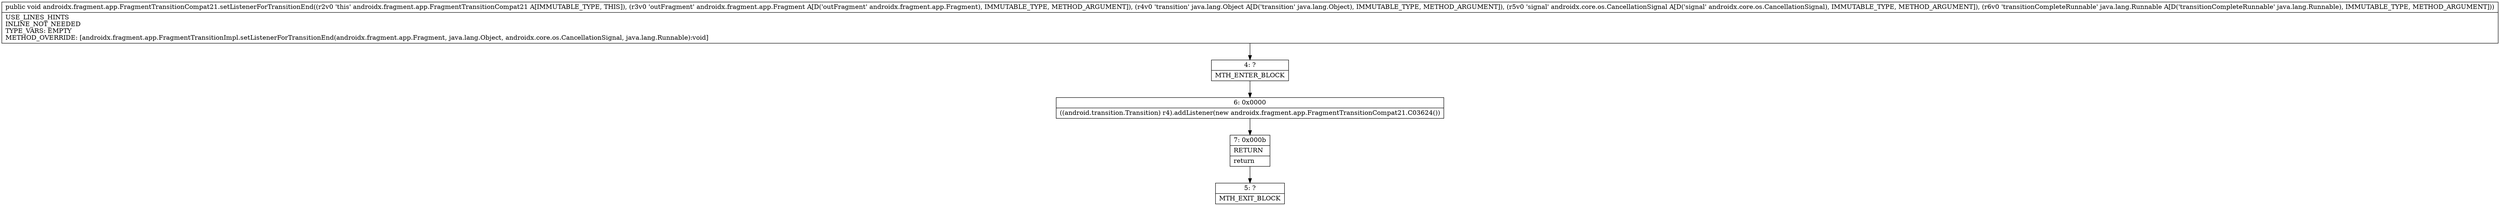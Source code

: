 digraph "CFG forandroidx.fragment.app.FragmentTransitionCompat21.setListenerForTransitionEnd(Landroidx\/fragment\/app\/Fragment;Ljava\/lang\/Object;Landroidx\/core\/os\/CancellationSignal;Ljava\/lang\/Runnable;)V" {
Node_4 [shape=record,label="{4\:\ ?|MTH_ENTER_BLOCK\l}"];
Node_6 [shape=record,label="{6\:\ 0x0000|((android.transition.Transition) r4).addListener(new androidx.fragment.app.FragmentTransitionCompat21.C03624())\l}"];
Node_7 [shape=record,label="{7\:\ 0x000b|RETURN\l|return\l}"];
Node_5 [shape=record,label="{5\:\ ?|MTH_EXIT_BLOCK\l}"];
MethodNode[shape=record,label="{public void androidx.fragment.app.FragmentTransitionCompat21.setListenerForTransitionEnd((r2v0 'this' androidx.fragment.app.FragmentTransitionCompat21 A[IMMUTABLE_TYPE, THIS]), (r3v0 'outFragment' androidx.fragment.app.Fragment A[D('outFragment' androidx.fragment.app.Fragment), IMMUTABLE_TYPE, METHOD_ARGUMENT]), (r4v0 'transition' java.lang.Object A[D('transition' java.lang.Object), IMMUTABLE_TYPE, METHOD_ARGUMENT]), (r5v0 'signal' androidx.core.os.CancellationSignal A[D('signal' androidx.core.os.CancellationSignal), IMMUTABLE_TYPE, METHOD_ARGUMENT]), (r6v0 'transitionCompleteRunnable' java.lang.Runnable A[D('transitionCompleteRunnable' java.lang.Runnable), IMMUTABLE_TYPE, METHOD_ARGUMENT]))  | USE_LINES_HINTS\lINLINE_NOT_NEEDED\lTYPE_VARS: EMPTY\lMETHOD_OVERRIDE: [androidx.fragment.app.FragmentTransitionImpl.setListenerForTransitionEnd(androidx.fragment.app.Fragment, java.lang.Object, androidx.core.os.CancellationSignal, java.lang.Runnable):void]\l}"];
MethodNode -> Node_4;Node_4 -> Node_6;
Node_6 -> Node_7;
Node_7 -> Node_5;
}

